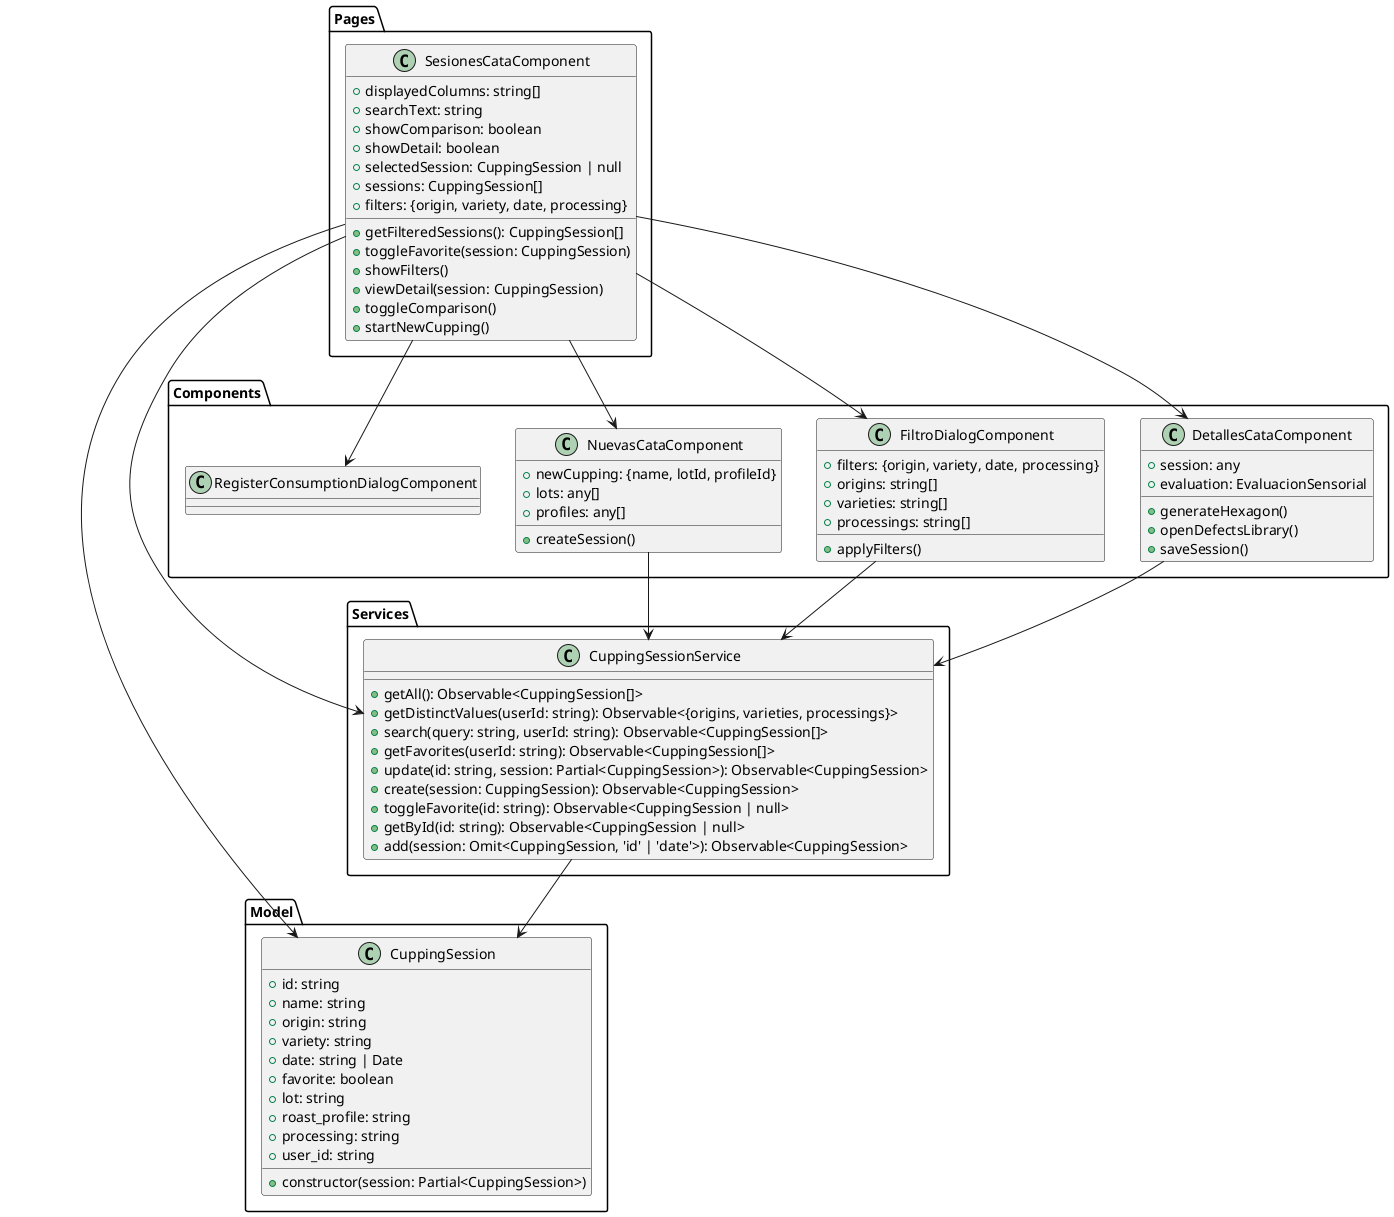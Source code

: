 @startuml
' Class diagram for cupping-sessions (Frontend)

package "Model" {
  class CuppingSession {
    +id: string
    +name: string
    +origin: string
    +variety: string
    +date: string | Date
    +favorite: boolean
    +lot: string
    +roast_profile: string
    +processing: string
    +user_id: string
    +constructor(session: Partial<CuppingSession>)
  }
}

package "Services" {
  class CuppingSessionService {
    +getAll(): Observable<CuppingSession[]>
    +getDistinctValues(userId: string): Observable<{origins, varieties, processings}>
    +search(query: string, userId: string): Observable<CuppingSession[]>
    +getFavorites(userId: string): Observable<CuppingSession[]>
    +update(id: string, session: Partial<CuppingSession>): Observable<CuppingSession>
    +create(session: CuppingSession): Observable<CuppingSession>
    +toggleFavorite(id: string): Observable<CuppingSession | null>
    +getById(id: string): Observable<CuppingSession | null>
    +add(session: Omit<CuppingSession, 'id' | 'date'>): Observable<CuppingSession>
  }
}

package "Components" {
  class DetallesCataComponent {
    +session: any
    +evaluation: EvaluacionSensorial
    +generateHexagon()
    +openDefectsLibrary()
    +saveSession()
  }
  class FiltroDialogComponent {
    +filters: {origin, variety, date, processing}
    +origins: string[]
    +varieties: string[]
    +processings: string[]
    +applyFilters()
  }
  class NuevasCataComponent {
    +newCupping: {name, lotId, profileId}
    +lots: any[]
    +profiles: any[]
    +createSession()
  }
  class RegisterConsumptionDialogComponent
}

package "Pages" {
  class SesionesCataComponent {
    +displayedColumns: string[]
    +searchText: string
    +showComparison: boolean
    +showDetail: boolean
    +selectedSession: CuppingSession | null
    +sessions: CuppingSession[]
    +filters: {origin, variety, date, processing}
    +getFilteredSessions(): CuppingSession[]
    +toggleFavorite(session: CuppingSession)
    +showFilters()
    +viewDetail(session: CuppingSession)
    +toggleComparison()
    +startNewCupping()
  }
}

' Relationships
CuppingSessionService --> CuppingSession
DetallesCataComponent --> CuppingSessionService
FiltroDialogComponent --> CuppingSessionService
NuevasCataComponent --> CuppingSessionService
SesionesCataComponent --> DetallesCataComponent
SesionesCataComponent --> FiltroDialogComponent
SesionesCataComponent --> NuevasCataComponent
SesionesCataComponent --> RegisterConsumptionDialogComponent
SesionesCataComponent --> CuppingSessionService
SesionesCataComponent --> CuppingSession
@enduml
